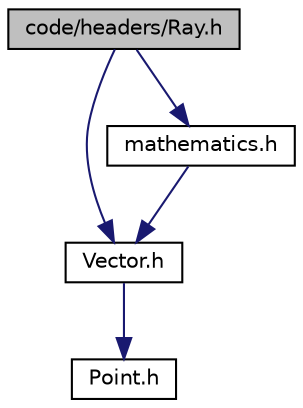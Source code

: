 digraph "code/headers/Ray.h"
{
 // LATEX_PDF_SIZE
  edge [fontname="Helvetica",fontsize="10",labelfontname="Helvetica",labelfontsize="10"];
  node [fontname="Helvetica",fontsize="10",shape=record];
  Node1 [label="code/headers/Ray.h",height=0.2,width=0.4,color="black", fillcolor="grey75", style="filled", fontcolor="black",tooltip=" "];
  Node1 -> Node2 [color="midnightblue",fontsize="10",style="solid",fontname="Helvetica"];
  Node2 [label="Vector.h",height=0.2,width=0.4,color="black", fillcolor="white", style="filled",URL="$_vector_8h.html",tooltip=" "];
  Node2 -> Node3 [color="midnightblue",fontsize="10",style="solid",fontname="Helvetica"];
  Node3 [label="Point.h",height=0.2,width=0.4,color="black", fillcolor="white", style="filled",URL="$_point_8h.html",tooltip=" "];
  Node1 -> Node4 [color="midnightblue",fontsize="10",style="solid",fontname="Helvetica"];
  Node4 [label="mathematics.h",height=0.2,width=0.4,color="black", fillcolor="white", style="filled",URL="$mathematics_8h.html",tooltip=" "];
  Node4 -> Node2 [color="midnightblue",fontsize="10",style="solid",fontname="Helvetica"];
}
